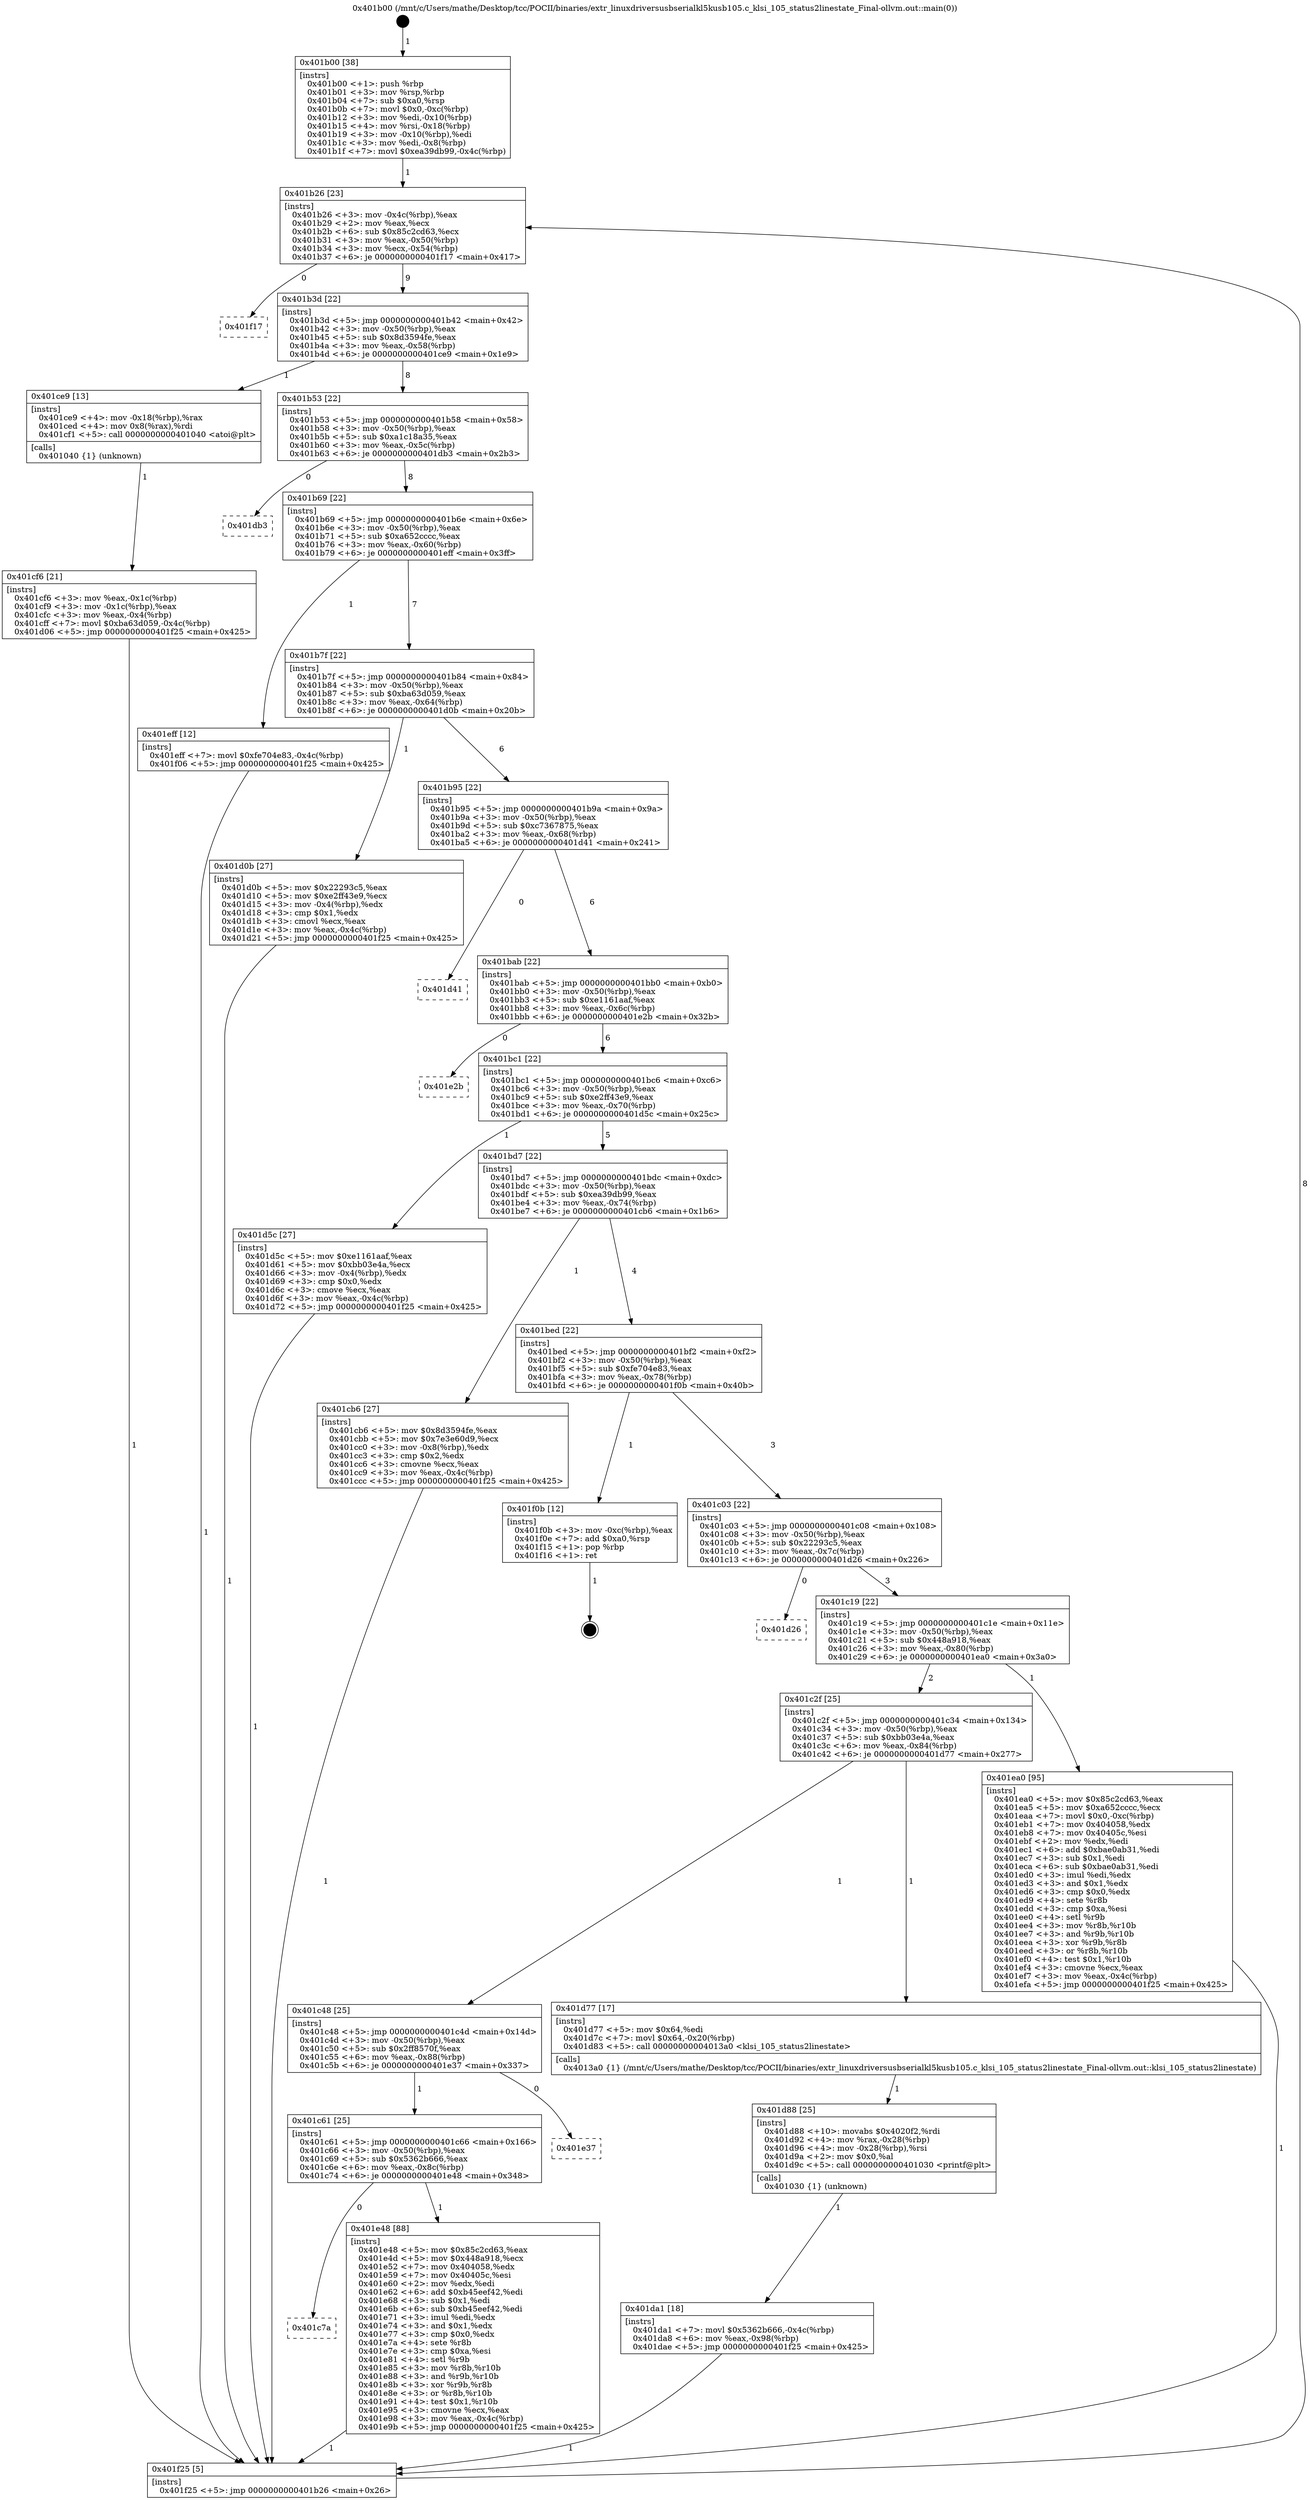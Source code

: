 digraph "0x401b00" {
  label = "0x401b00 (/mnt/c/Users/mathe/Desktop/tcc/POCII/binaries/extr_linuxdriversusbserialkl5kusb105.c_klsi_105_status2linestate_Final-ollvm.out::main(0))"
  labelloc = "t"
  node[shape=record]

  Entry [label="",width=0.3,height=0.3,shape=circle,fillcolor=black,style=filled]
  "0x401b26" [label="{
     0x401b26 [23]\l
     | [instrs]\l
     &nbsp;&nbsp;0x401b26 \<+3\>: mov -0x4c(%rbp),%eax\l
     &nbsp;&nbsp;0x401b29 \<+2\>: mov %eax,%ecx\l
     &nbsp;&nbsp;0x401b2b \<+6\>: sub $0x85c2cd63,%ecx\l
     &nbsp;&nbsp;0x401b31 \<+3\>: mov %eax,-0x50(%rbp)\l
     &nbsp;&nbsp;0x401b34 \<+3\>: mov %ecx,-0x54(%rbp)\l
     &nbsp;&nbsp;0x401b37 \<+6\>: je 0000000000401f17 \<main+0x417\>\l
  }"]
  "0x401f17" [label="{
     0x401f17\l
  }", style=dashed]
  "0x401b3d" [label="{
     0x401b3d [22]\l
     | [instrs]\l
     &nbsp;&nbsp;0x401b3d \<+5\>: jmp 0000000000401b42 \<main+0x42\>\l
     &nbsp;&nbsp;0x401b42 \<+3\>: mov -0x50(%rbp),%eax\l
     &nbsp;&nbsp;0x401b45 \<+5\>: sub $0x8d3594fe,%eax\l
     &nbsp;&nbsp;0x401b4a \<+3\>: mov %eax,-0x58(%rbp)\l
     &nbsp;&nbsp;0x401b4d \<+6\>: je 0000000000401ce9 \<main+0x1e9\>\l
  }"]
  Exit [label="",width=0.3,height=0.3,shape=circle,fillcolor=black,style=filled,peripheries=2]
  "0x401ce9" [label="{
     0x401ce9 [13]\l
     | [instrs]\l
     &nbsp;&nbsp;0x401ce9 \<+4\>: mov -0x18(%rbp),%rax\l
     &nbsp;&nbsp;0x401ced \<+4\>: mov 0x8(%rax),%rdi\l
     &nbsp;&nbsp;0x401cf1 \<+5\>: call 0000000000401040 \<atoi@plt\>\l
     | [calls]\l
     &nbsp;&nbsp;0x401040 \{1\} (unknown)\l
  }"]
  "0x401b53" [label="{
     0x401b53 [22]\l
     | [instrs]\l
     &nbsp;&nbsp;0x401b53 \<+5\>: jmp 0000000000401b58 \<main+0x58\>\l
     &nbsp;&nbsp;0x401b58 \<+3\>: mov -0x50(%rbp),%eax\l
     &nbsp;&nbsp;0x401b5b \<+5\>: sub $0xa1c18a35,%eax\l
     &nbsp;&nbsp;0x401b60 \<+3\>: mov %eax,-0x5c(%rbp)\l
     &nbsp;&nbsp;0x401b63 \<+6\>: je 0000000000401db3 \<main+0x2b3\>\l
  }"]
  "0x401c7a" [label="{
     0x401c7a\l
  }", style=dashed]
  "0x401db3" [label="{
     0x401db3\l
  }", style=dashed]
  "0x401b69" [label="{
     0x401b69 [22]\l
     | [instrs]\l
     &nbsp;&nbsp;0x401b69 \<+5\>: jmp 0000000000401b6e \<main+0x6e\>\l
     &nbsp;&nbsp;0x401b6e \<+3\>: mov -0x50(%rbp),%eax\l
     &nbsp;&nbsp;0x401b71 \<+5\>: sub $0xa652cccc,%eax\l
     &nbsp;&nbsp;0x401b76 \<+3\>: mov %eax,-0x60(%rbp)\l
     &nbsp;&nbsp;0x401b79 \<+6\>: je 0000000000401eff \<main+0x3ff\>\l
  }"]
  "0x401e48" [label="{
     0x401e48 [88]\l
     | [instrs]\l
     &nbsp;&nbsp;0x401e48 \<+5\>: mov $0x85c2cd63,%eax\l
     &nbsp;&nbsp;0x401e4d \<+5\>: mov $0x448a918,%ecx\l
     &nbsp;&nbsp;0x401e52 \<+7\>: mov 0x404058,%edx\l
     &nbsp;&nbsp;0x401e59 \<+7\>: mov 0x40405c,%esi\l
     &nbsp;&nbsp;0x401e60 \<+2\>: mov %edx,%edi\l
     &nbsp;&nbsp;0x401e62 \<+6\>: add $0xb45eef42,%edi\l
     &nbsp;&nbsp;0x401e68 \<+3\>: sub $0x1,%edi\l
     &nbsp;&nbsp;0x401e6b \<+6\>: sub $0xb45eef42,%edi\l
     &nbsp;&nbsp;0x401e71 \<+3\>: imul %edi,%edx\l
     &nbsp;&nbsp;0x401e74 \<+3\>: and $0x1,%edx\l
     &nbsp;&nbsp;0x401e77 \<+3\>: cmp $0x0,%edx\l
     &nbsp;&nbsp;0x401e7a \<+4\>: sete %r8b\l
     &nbsp;&nbsp;0x401e7e \<+3\>: cmp $0xa,%esi\l
     &nbsp;&nbsp;0x401e81 \<+4\>: setl %r9b\l
     &nbsp;&nbsp;0x401e85 \<+3\>: mov %r8b,%r10b\l
     &nbsp;&nbsp;0x401e88 \<+3\>: and %r9b,%r10b\l
     &nbsp;&nbsp;0x401e8b \<+3\>: xor %r9b,%r8b\l
     &nbsp;&nbsp;0x401e8e \<+3\>: or %r8b,%r10b\l
     &nbsp;&nbsp;0x401e91 \<+4\>: test $0x1,%r10b\l
     &nbsp;&nbsp;0x401e95 \<+3\>: cmovne %ecx,%eax\l
     &nbsp;&nbsp;0x401e98 \<+3\>: mov %eax,-0x4c(%rbp)\l
     &nbsp;&nbsp;0x401e9b \<+5\>: jmp 0000000000401f25 \<main+0x425\>\l
  }"]
  "0x401eff" [label="{
     0x401eff [12]\l
     | [instrs]\l
     &nbsp;&nbsp;0x401eff \<+7\>: movl $0xfe704e83,-0x4c(%rbp)\l
     &nbsp;&nbsp;0x401f06 \<+5\>: jmp 0000000000401f25 \<main+0x425\>\l
  }"]
  "0x401b7f" [label="{
     0x401b7f [22]\l
     | [instrs]\l
     &nbsp;&nbsp;0x401b7f \<+5\>: jmp 0000000000401b84 \<main+0x84\>\l
     &nbsp;&nbsp;0x401b84 \<+3\>: mov -0x50(%rbp),%eax\l
     &nbsp;&nbsp;0x401b87 \<+5\>: sub $0xba63d059,%eax\l
     &nbsp;&nbsp;0x401b8c \<+3\>: mov %eax,-0x64(%rbp)\l
     &nbsp;&nbsp;0x401b8f \<+6\>: je 0000000000401d0b \<main+0x20b\>\l
  }"]
  "0x401c61" [label="{
     0x401c61 [25]\l
     | [instrs]\l
     &nbsp;&nbsp;0x401c61 \<+5\>: jmp 0000000000401c66 \<main+0x166\>\l
     &nbsp;&nbsp;0x401c66 \<+3\>: mov -0x50(%rbp),%eax\l
     &nbsp;&nbsp;0x401c69 \<+5\>: sub $0x5362b666,%eax\l
     &nbsp;&nbsp;0x401c6e \<+6\>: mov %eax,-0x8c(%rbp)\l
     &nbsp;&nbsp;0x401c74 \<+6\>: je 0000000000401e48 \<main+0x348\>\l
  }"]
  "0x401d0b" [label="{
     0x401d0b [27]\l
     | [instrs]\l
     &nbsp;&nbsp;0x401d0b \<+5\>: mov $0x22293c5,%eax\l
     &nbsp;&nbsp;0x401d10 \<+5\>: mov $0xe2ff43e9,%ecx\l
     &nbsp;&nbsp;0x401d15 \<+3\>: mov -0x4(%rbp),%edx\l
     &nbsp;&nbsp;0x401d18 \<+3\>: cmp $0x1,%edx\l
     &nbsp;&nbsp;0x401d1b \<+3\>: cmovl %ecx,%eax\l
     &nbsp;&nbsp;0x401d1e \<+3\>: mov %eax,-0x4c(%rbp)\l
     &nbsp;&nbsp;0x401d21 \<+5\>: jmp 0000000000401f25 \<main+0x425\>\l
  }"]
  "0x401b95" [label="{
     0x401b95 [22]\l
     | [instrs]\l
     &nbsp;&nbsp;0x401b95 \<+5\>: jmp 0000000000401b9a \<main+0x9a\>\l
     &nbsp;&nbsp;0x401b9a \<+3\>: mov -0x50(%rbp),%eax\l
     &nbsp;&nbsp;0x401b9d \<+5\>: sub $0xc7367875,%eax\l
     &nbsp;&nbsp;0x401ba2 \<+3\>: mov %eax,-0x68(%rbp)\l
     &nbsp;&nbsp;0x401ba5 \<+6\>: je 0000000000401d41 \<main+0x241\>\l
  }"]
  "0x401e37" [label="{
     0x401e37\l
  }", style=dashed]
  "0x401d41" [label="{
     0x401d41\l
  }", style=dashed]
  "0x401bab" [label="{
     0x401bab [22]\l
     | [instrs]\l
     &nbsp;&nbsp;0x401bab \<+5\>: jmp 0000000000401bb0 \<main+0xb0\>\l
     &nbsp;&nbsp;0x401bb0 \<+3\>: mov -0x50(%rbp),%eax\l
     &nbsp;&nbsp;0x401bb3 \<+5\>: sub $0xe1161aaf,%eax\l
     &nbsp;&nbsp;0x401bb8 \<+3\>: mov %eax,-0x6c(%rbp)\l
     &nbsp;&nbsp;0x401bbb \<+6\>: je 0000000000401e2b \<main+0x32b\>\l
  }"]
  "0x401da1" [label="{
     0x401da1 [18]\l
     | [instrs]\l
     &nbsp;&nbsp;0x401da1 \<+7\>: movl $0x5362b666,-0x4c(%rbp)\l
     &nbsp;&nbsp;0x401da8 \<+6\>: mov %eax,-0x98(%rbp)\l
     &nbsp;&nbsp;0x401dae \<+5\>: jmp 0000000000401f25 \<main+0x425\>\l
  }"]
  "0x401e2b" [label="{
     0x401e2b\l
  }", style=dashed]
  "0x401bc1" [label="{
     0x401bc1 [22]\l
     | [instrs]\l
     &nbsp;&nbsp;0x401bc1 \<+5\>: jmp 0000000000401bc6 \<main+0xc6\>\l
     &nbsp;&nbsp;0x401bc6 \<+3\>: mov -0x50(%rbp),%eax\l
     &nbsp;&nbsp;0x401bc9 \<+5\>: sub $0xe2ff43e9,%eax\l
     &nbsp;&nbsp;0x401bce \<+3\>: mov %eax,-0x70(%rbp)\l
     &nbsp;&nbsp;0x401bd1 \<+6\>: je 0000000000401d5c \<main+0x25c\>\l
  }"]
  "0x401d88" [label="{
     0x401d88 [25]\l
     | [instrs]\l
     &nbsp;&nbsp;0x401d88 \<+10\>: movabs $0x4020f2,%rdi\l
     &nbsp;&nbsp;0x401d92 \<+4\>: mov %rax,-0x28(%rbp)\l
     &nbsp;&nbsp;0x401d96 \<+4\>: mov -0x28(%rbp),%rsi\l
     &nbsp;&nbsp;0x401d9a \<+2\>: mov $0x0,%al\l
     &nbsp;&nbsp;0x401d9c \<+5\>: call 0000000000401030 \<printf@plt\>\l
     | [calls]\l
     &nbsp;&nbsp;0x401030 \{1\} (unknown)\l
  }"]
  "0x401d5c" [label="{
     0x401d5c [27]\l
     | [instrs]\l
     &nbsp;&nbsp;0x401d5c \<+5\>: mov $0xe1161aaf,%eax\l
     &nbsp;&nbsp;0x401d61 \<+5\>: mov $0xbb03e4a,%ecx\l
     &nbsp;&nbsp;0x401d66 \<+3\>: mov -0x4(%rbp),%edx\l
     &nbsp;&nbsp;0x401d69 \<+3\>: cmp $0x0,%edx\l
     &nbsp;&nbsp;0x401d6c \<+3\>: cmove %ecx,%eax\l
     &nbsp;&nbsp;0x401d6f \<+3\>: mov %eax,-0x4c(%rbp)\l
     &nbsp;&nbsp;0x401d72 \<+5\>: jmp 0000000000401f25 \<main+0x425\>\l
  }"]
  "0x401bd7" [label="{
     0x401bd7 [22]\l
     | [instrs]\l
     &nbsp;&nbsp;0x401bd7 \<+5\>: jmp 0000000000401bdc \<main+0xdc\>\l
     &nbsp;&nbsp;0x401bdc \<+3\>: mov -0x50(%rbp),%eax\l
     &nbsp;&nbsp;0x401bdf \<+5\>: sub $0xea39db99,%eax\l
     &nbsp;&nbsp;0x401be4 \<+3\>: mov %eax,-0x74(%rbp)\l
     &nbsp;&nbsp;0x401be7 \<+6\>: je 0000000000401cb6 \<main+0x1b6\>\l
  }"]
  "0x401c48" [label="{
     0x401c48 [25]\l
     | [instrs]\l
     &nbsp;&nbsp;0x401c48 \<+5\>: jmp 0000000000401c4d \<main+0x14d\>\l
     &nbsp;&nbsp;0x401c4d \<+3\>: mov -0x50(%rbp),%eax\l
     &nbsp;&nbsp;0x401c50 \<+5\>: sub $0x2ff8570f,%eax\l
     &nbsp;&nbsp;0x401c55 \<+6\>: mov %eax,-0x88(%rbp)\l
     &nbsp;&nbsp;0x401c5b \<+6\>: je 0000000000401e37 \<main+0x337\>\l
  }"]
  "0x401cb6" [label="{
     0x401cb6 [27]\l
     | [instrs]\l
     &nbsp;&nbsp;0x401cb6 \<+5\>: mov $0x8d3594fe,%eax\l
     &nbsp;&nbsp;0x401cbb \<+5\>: mov $0x7e3e60d9,%ecx\l
     &nbsp;&nbsp;0x401cc0 \<+3\>: mov -0x8(%rbp),%edx\l
     &nbsp;&nbsp;0x401cc3 \<+3\>: cmp $0x2,%edx\l
     &nbsp;&nbsp;0x401cc6 \<+3\>: cmovne %ecx,%eax\l
     &nbsp;&nbsp;0x401cc9 \<+3\>: mov %eax,-0x4c(%rbp)\l
     &nbsp;&nbsp;0x401ccc \<+5\>: jmp 0000000000401f25 \<main+0x425\>\l
  }"]
  "0x401bed" [label="{
     0x401bed [22]\l
     | [instrs]\l
     &nbsp;&nbsp;0x401bed \<+5\>: jmp 0000000000401bf2 \<main+0xf2\>\l
     &nbsp;&nbsp;0x401bf2 \<+3\>: mov -0x50(%rbp),%eax\l
     &nbsp;&nbsp;0x401bf5 \<+5\>: sub $0xfe704e83,%eax\l
     &nbsp;&nbsp;0x401bfa \<+3\>: mov %eax,-0x78(%rbp)\l
     &nbsp;&nbsp;0x401bfd \<+6\>: je 0000000000401f0b \<main+0x40b\>\l
  }"]
  "0x401f25" [label="{
     0x401f25 [5]\l
     | [instrs]\l
     &nbsp;&nbsp;0x401f25 \<+5\>: jmp 0000000000401b26 \<main+0x26\>\l
  }"]
  "0x401b00" [label="{
     0x401b00 [38]\l
     | [instrs]\l
     &nbsp;&nbsp;0x401b00 \<+1\>: push %rbp\l
     &nbsp;&nbsp;0x401b01 \<+3\>: mov %rsp,%rbp\l
     &nbsp;&nbsp;0x401b04 \<+7\>: sub $0xa0,%rsp\l
     &nbsp;&nbsp;0x401b0b \<+7\>: movl $0x0,-0xc(%rbp)\l
     &nbsp;&nbsp;0x401b12 \<+3\>: mov %edi,-0x10(%rbp)\l
     &nbsp;&nbsp;0x401b15 \<+4\>: mov %rsi,-0x18(%rbp)\l
     &nbsp;&nbsp;0x401b19 \<+3\>: mov -0x10(%rbp),%edi\l
     &nbsp;&nbsp;0x401b1c \<+3\>: mov %edi,-0x8(%rbp)\l
     &nbsp;&nbsp;0x401b1f \<+7\>: movl $0xea39db99,-0x4c(%rbp)\l
  }"]
  "0x401cf6" [label="{
     0x401cf6 [21]\l
     | [instrs]\l
     &nbsp;&nbsp;0x401cf6 \<+3\>: mov %eax,-0x1c(%rbp)\l
     &nbsp;&nbsp;0x401cf9 \<+3\>: mov -0x1c(%rbp),%eax\l
     &nbsp;&nbsp;0x401cfc \<+3\>: mov %eax,-0x4(%rbp)\l
     &nbsp;&nbsp;0x401cff \<+7\>: movl $0xba63d059,-0x4c(%rbp)\l
     &nbsp;&nbsp;0x401d06 \<+5\>: jmp 0000000000401f25 \<main+0x425\>\l
  }"]
  "0x401d77" [label="{
     0x401d77 [17]\l
     | [instrs]\l
     &nbsp;&nbsp;0x401d77 \<+5\>: mov $0x64,%edi\l
     &nbsp;&nbsp;0x401d7c \<+7\>: movl $0x64,-0x20(%rbp)\l
     &nbsp;&nbsp;0x401d83 \<+5\>: call 00000000004013a0 \<klsi_105_status2linestate\>\l
     | [calls]\l
     &nbsp;&nbsp;0x4013a0 \{1\} (/mnt/c/Users/mathe/Desktop/tcc/POCII/binaries/extr_linuxdriversusbserialkl5kusb105.c_klsi_105_status2linestate_Final-ollvm.out::klsi_105_status2linestate)\l
  }"]
  "0x401f0b" [label="{
     0x401f0b [12]\l
     | [instrs]\l
     &nbsp;&nbsp;0x401f0b \<+3\>: mov -0xc(%rbp),%eax\l
     &nbsp;&nbsp;0x401f0e \<+7\>: add $0xa0,%rsp\l
     &nbsp;&nbsp;0x401f15 \<+1\>: pop %rbp\l
     &nbsp;&nbsp;0x401f16 \<+1\>: ret\l
  }"]
  "0x401c03" [label="{
     0x401c03 [22]\l
     | [instrs]\l
     &nbsp;&nbsp;0x401c03 \<+5\>: jmp 0000000000401c08 \<main+0x108\>\l
     &nbsp;&nbsp;0x401c08 \<+3\>: mov -0x50(%rbp),%eax\l
     &nbsp;&nbsp;0x401c0b \<+5\>: sub $0x22293c5,%eax\l
     &nbsp;&nbsp;0x401c10 \<+3\>: mov %eax,-0x7c(%rbp)\l
     &nbsp;&nbsp;0x401c13 \<+6\>: je 0000000000401d26 \<main+0x226\>\l
  }"]
  "0x401c2f" [label="{
     0x401c2f [25]\l
     | [instrs]\l
     &nbsp;&nbsp;0x401c2f \<+5\>: jmp 0000000000401c34 \<main+0x134\>\l
     &nbsp;&nbsp;0x401c34 \<+3\>: mov -0x50(%rbp),%eax\l
     &nbsp;&nbsp;0x401c37 \<+5\>: sub $0xbb03e4a,%eax\l
     &nbsp;&nbsp;0x401c3c \<+6\>: mov %eax,-0x84(%rbp)\l
     &nbsp;&nbsp;0x401c42 \<+6\>: je 0000000000401d77 \<main+0x277\>\l
  }"]
  "0x401d26" [label="{
     0x401d26\l
  }", style=dashed]
  "0x401c19" [label="{
     0x401c19 [22]\l
     | [instrs]\l
     &nbsp;&nbsp;0x401c19 \<+5\>: jmp 0000000000401c1e \<main+0x11e\>\l
     &nbsp;&nbsp;0x401c1e \<+3\>: mov -0x50(%rbp),%eax\l
     &nbsp;&nbsp;0x401c21 \<+5\>: sub $0x448a918,%eax\l
     &nbsp;&nbsp;0x401c26 \<+3\>: mov %eax,-0x80(%rbp)\l
     &nbsp;&nbsp;0x401c29 \<+6\>: je 0000000000401ea0 \<main+0x3a0\>\l
  }"]
  "0x401ea0" [label="{
     0x401ea0 [95]\l
     | [instrs]\l
     &nbsp;&nbsp;0x401ea0 \<+5\>: mov $0x85c2cd63,%eax\l
     &nbsp;&nbsp;0x401ea5 \<+5\>: mov $0xa652cccc,%ecx\l
     &nbsp;&nbsp;0x401eaa \<+7\>: movl $0x0,-0xc(%rbp)\l
     &nbsp;&nbsp;0x401eb1 \<+7\>: mov 0x404058,%edx\l
     &nbsp;&nbsp;0x401eb8 \<+7\>: mov 0x40405c,%esi\l
     &nbsp;&nbsp;0x401ebf \<+2\>: mov %edx,%edi\l
     &nbsp;&nbsp;0x401ec1 \<+6\>: add $0xbae0ab31,%edi\l
     &nbsp;&nbsp;0x401ec7 \<+3\>: sub $0x1,%edi\l
     &nbsp;&nbsp;0x401eca \<+6\>: sub $0xbae0ab31,%edi\l
     &nbsp;&nbsp;0x401ed0 \<+3\>: imul %edi,%edx\l
     &nbsp;&nbsp;0x401ed3 \<+3\>: and $0x1,%edx\l
     &nbsp;&nbsp;0x401ed6 \<+3\>: cmp $0x0,%edx\l
     &nbsp;&nbsp;0x401ed9 \<+4\>: sete %r8b\l
     &nbsp;&nbsp;0x401edd \<+3\>: cmp $0xa,%esi\l
     &nbsp;&nbsp;0x401ee0 \<+4\>: setl %r9b\l
     &nbsp;&nbsp;0x401ee4 \<+3\>: mov %r8b,%r10b\l
     &nbsp;&nbsp;0x401ee7 \<+3\>: and %r9b,%r10b\l
     &nbsp;&nbsp;0x401eea \<+3\>: xor %r9b,%r8b\l
     &nbsp;&nbsp;0x401eed \<+3\>: or %r8b,%r10b\l
     &nbsp;&nbsp;0x401ef0 \<+4\>: test $0x1,%r10b\l
     &nbsp;&nbsp;0x401ef4 \<+3\>: cmovne %ecx,%eax\l
     &nbsp;&nbsp;0x401ef7 \<+3\>: mov %eax,-0x4c(%rbp)\l
     &nbsp;&nbsp;0x401efa \<+5\>: jmp 0000000000401f25 \<main+0x425\>\l
  }"]
  Entry -> "0x401b00" [label=" 1"]
  "0x401b26" -> "0x401f17" [label=" 0"]
  "0x401b26" -> "0x401b3d" [label=" 9"]
  "0x401f0b" -> Exit [label=" 1"]
  "0x401b3d" -> "0x401ce9" [label=" 1"]
  "0x401b3d" -> "0x401b53" [label=" 8"]
  "0x401eff" -> "0x401f25" [label=" 1"]
  "0x401b53" -> "0x401db3" [label=" 0"]
  "0x401b53" -> "0x401b69" [label=" 8"]
  "0x401ea0" -> "0x401f25" [label=" 1"]
  "0x401b69" -> "0x401eff" [label=" 1"]
  "0x401b69" -> "0x401b7f" [label=" 7"]
  "0x401e48" -> "0x401f25" [label=" 1"]
  "0x401b7f" -> "0x401d0b" [label=" 1"]
  "0x401b7f" -> "0x401b95" [label=" 6"]
  "0x401c61" -> "0x401e48" [label=" 1"]
  "0x401b95" -> "0x401d41" [label=" 0"]
  "0x401b95" -> "0x401bab" [label=" 6"]
  "0x401c61" -> "0x401c7a" [label=" 0"]
  "0x401bab" -> "0x401e2b" [label=" 0"]
  "0x401bab" -> "0x401bc1" [label=" 6"]
  "0x401c48" -> "0x401e37" [label=" 0"]
  "0x401bc1" -> "0x401d5c" [label=" 1"]
  "0x401bc1" -> "0x401bd7" [label=" 5"]
  "0x401c48" -> "0x401c61" [label=" 1"]
  "0x401bd7" -> "0x401cb6" [label=" 1"]
  "0x401bd7" -> "0x401bed" [label=" 4"]
  "0x401cb6" -> "0x401f25" [label=" 1"]
  "0x401b00" -> "0x401b26" [label=" 1"]
  "0x401f25" -> "0x401b26" [label=" 8"]
  "0x401ce9" -> "0x401cf6" [label=" 1"]
  "0x401cf6" -> "0x401f25" [label=" 1"]
  "0x401d0b" -> "0x401f25" [label=" 1"]
  "0x401d5c" -> "0x401f25" [label=" 1"]
  "0x401da1" -> "0x401f25" [label=" 1"]
  "0x401bed" -> "0x401f0b" [label=" 1"]
  "0x401bed" -> "0x401c03" [label=" 3"]
  "0x401d88" -> "0x401da1" [label=" 1"]
  "0x401c03" -> "0x401d26" [label=" 0"]
  "0x401c03" -> "0x401c19" [label=" 3"]
  "0x401c2f" -> "0x401c48" [label=" 1"]
  "0x401c19" -> "0x401ea0" [label=" 1"]
  "0x401c19" -> "0x401c2f" [label=" 2"]
  "0x401d77" -> "0x401d88" [label=" 1"]
  "0x401c2f" -> "0x401d77" [label=" 1"]
}

